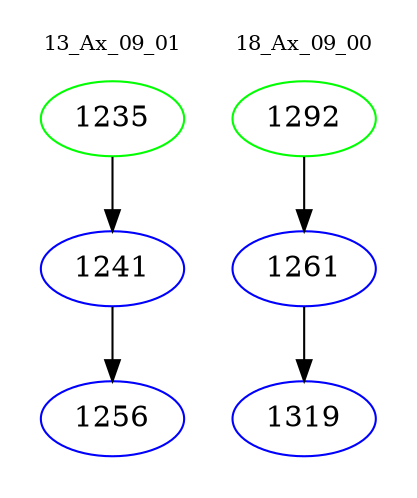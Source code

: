 digraph{
subgraph cluster_0 {
color = white
label = "13_Ax_09_01";
fontsize=10;
T0_1235 [label="1235", color="green"]
T0_1235 -> T0_1241 [color="black"]
T0_1241 [label="1241", color="blue"]
T0_1241 -> T0_1256 [color="black"]
T0_1256 [label="1256", color="blue"]
}
subgraph cluster_1 {
color = white
label = "18_Ax_09_00";
fontsize=10;
T1_1292 [label="1292", color="green"]
T1_1292 -> T1_1261 [color="black"]
T1_1261 [label="1261", color="blue"]
T1_1261 -> T1_1319 [color="black"]
T1_1319 [label="1319", color="blue"]
}
}
